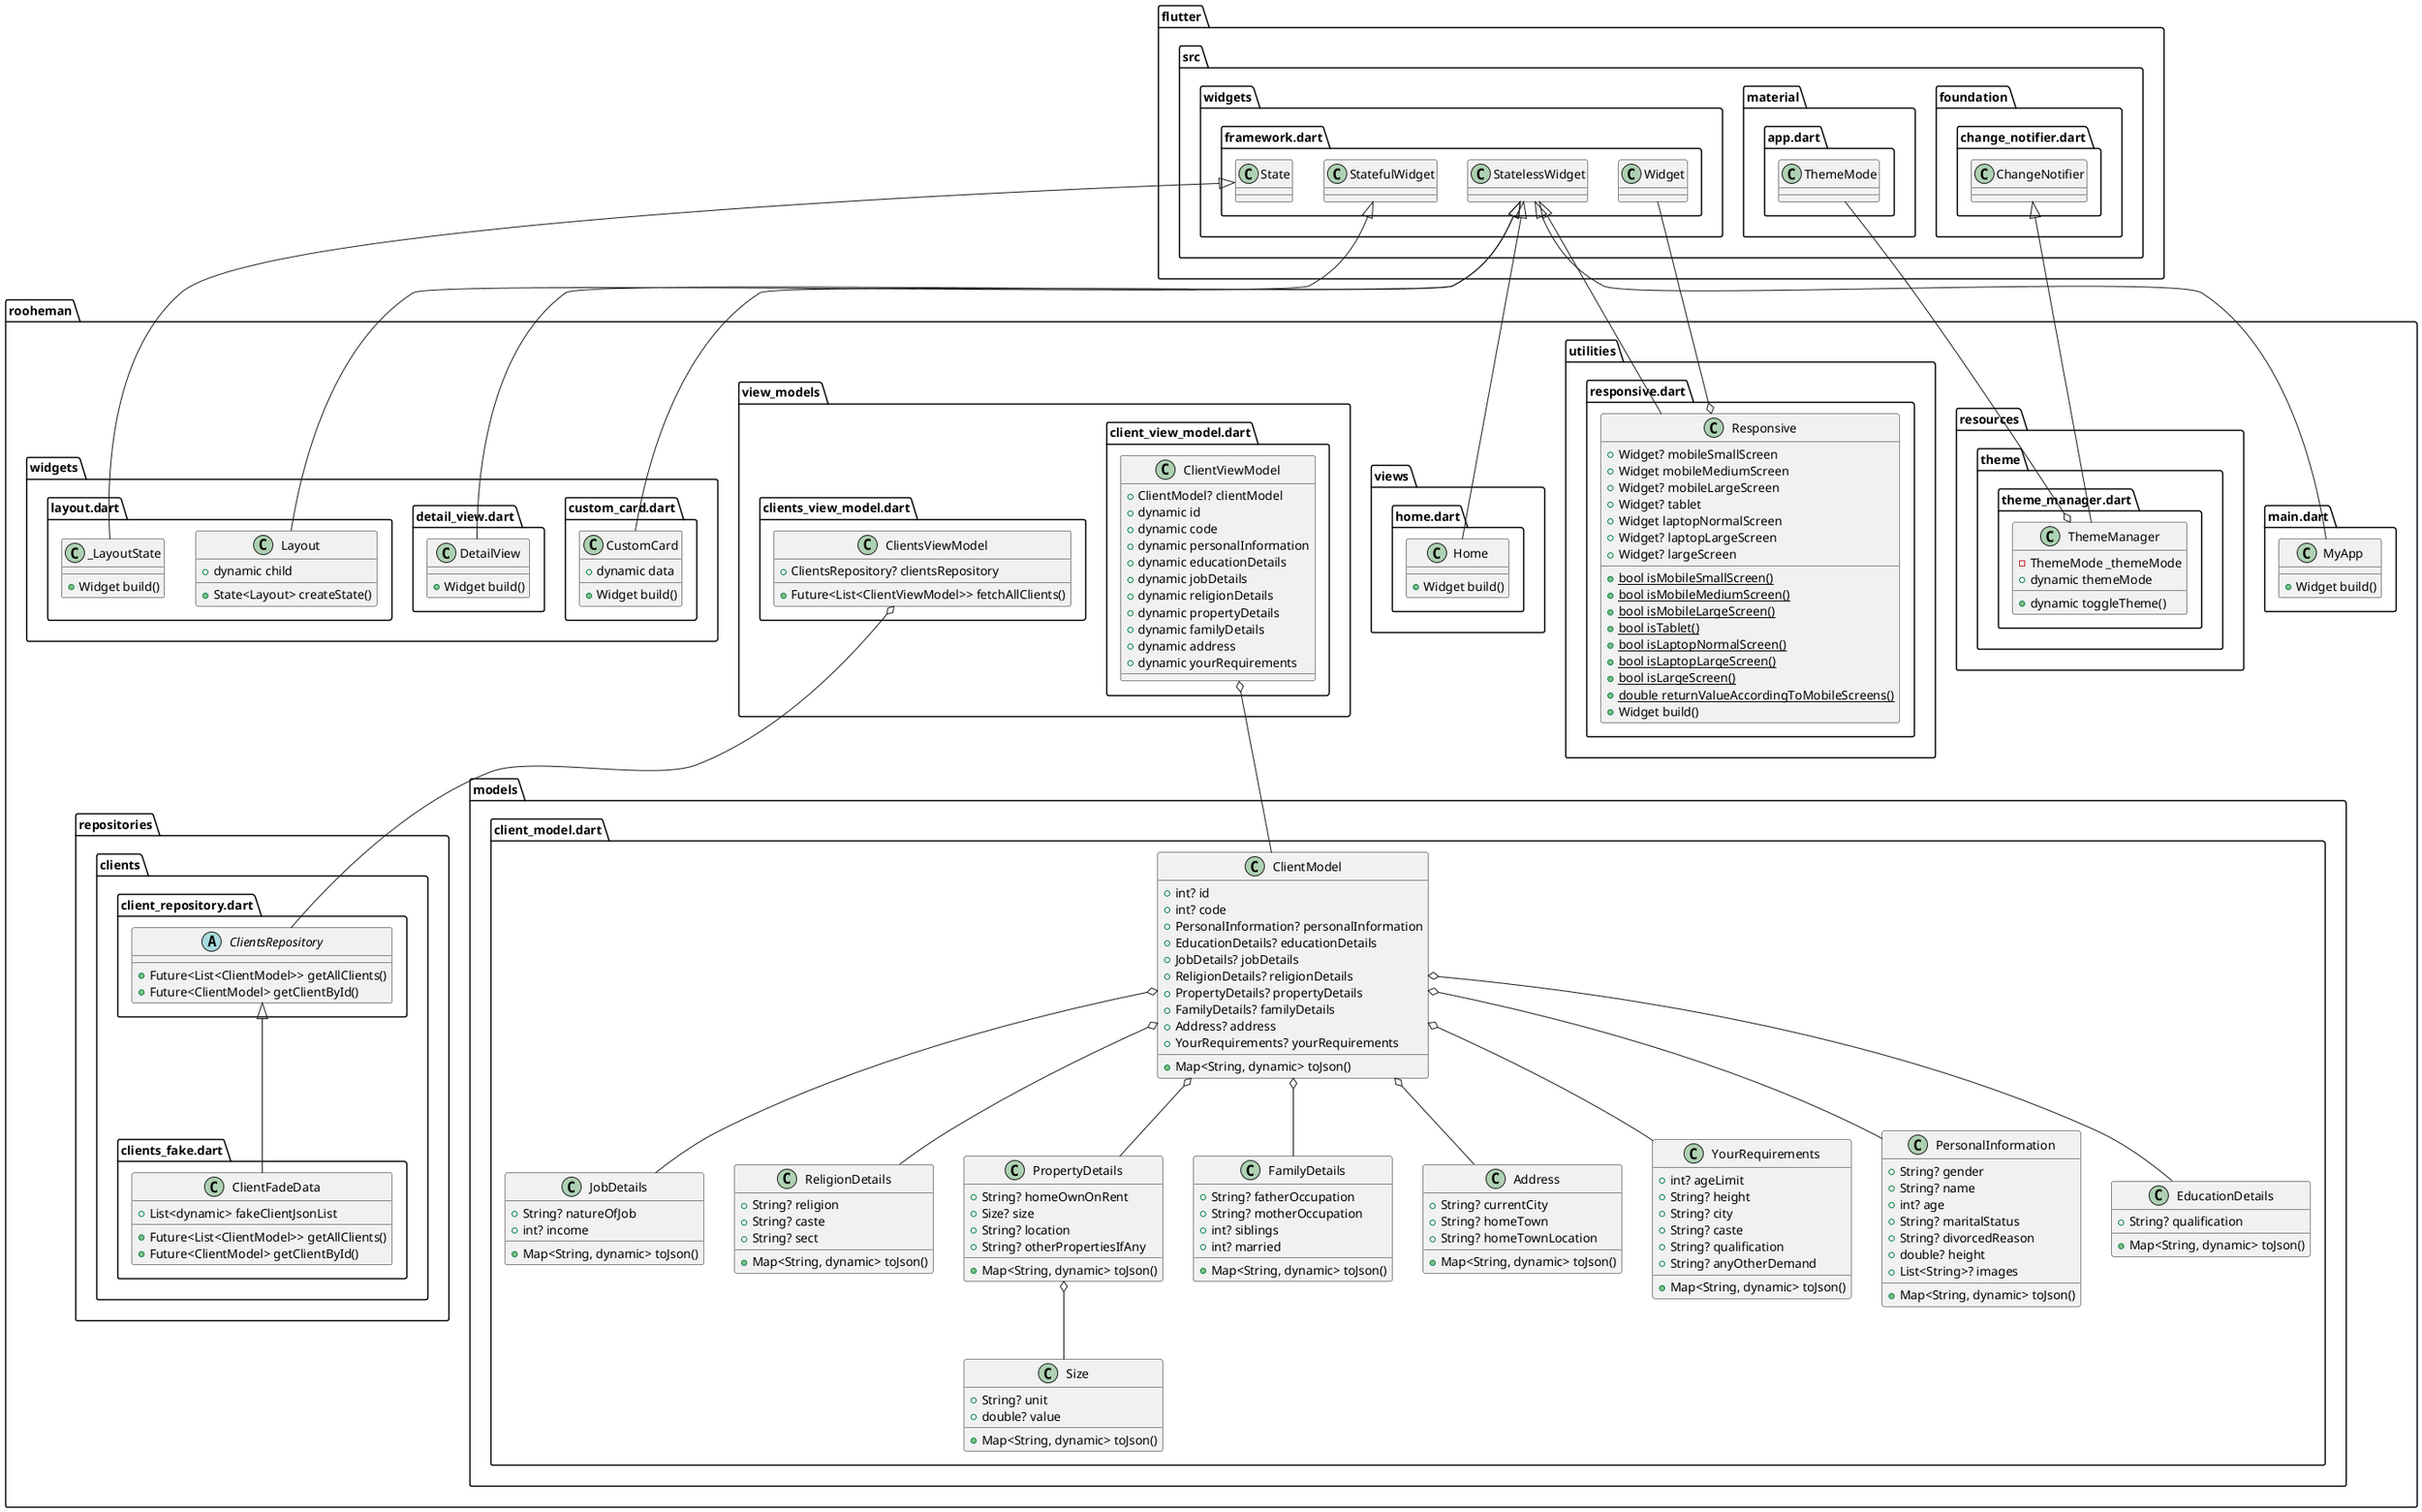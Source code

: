 @startuml mvvm
set namespaceSeparator ::

class "rooheman::main.dart::MyApp" {
  +Widget build()
}

"flutter::src::widgets::framework.dart::StatelessWidget" <|-- "rooheman::main.dart::MyApp"

class "rooheman::models::client_model.dart::ClientModel" {
  +int? id
  +int? code
  +PersonalInformation? personalInformation
  +EducationDetails? educationDetails
  +JobDetails? jobDetails
  +ReligionDetails? religionDetails
  +PropertyDetails? propertyDetails
  +FamilyDetails? familyDetails
  +Address? address
  +YourRequirements? yourRequirements
  +Map<String, dynamic> toJson()
}

"rooheman::models::client_model.dart::ClientModel" o-- "rooheman::models::client_model.dart::PersonalInformation"
"rooheman::models::client_model.dart::ClientModel" o-- "rooheman::models::client_model.dart::EducationDetails"
"rooheman::models::client_model.dart::ClientModel" o-- "rooheman::models::client_model.dart::JobDetails"
"rooheman::models::client_model.dart::ClientModel" o-- "rooheman::models::client_model.dart::ReligionDetails"
"rooheman::models::client_model.dart::ClientModel" o-- "rooheman::models::client_model.dart::PropertyDetails"
"rooheman::models::client_model.dart::ClientModel" o-- "rooheman::models::client_model.dart::FamilyDetails"
"rooheman::models::client_model.dart::ClientModel" o-- "rooheman::models::client_model.dart::Address"
"rooheman::models::client_model.dart::ClientModel" o-- "rooheman::models::client_model.dart::YourRequirements"

class "rooheman::models::client_model.dart::PersonalInformation" {
  +String? gender
  +String? name
  +int? age
  +String? maritalStatus
  +String? divorcedReason
  +double? height
  +List<String>? images
  +Map<String, dynamic> toJson()
}

class "rooheman::models::client_model.dart::EducationDetails" {
  +String? qualification
  +Map<String, dynamic> toJson()
}

class "rooheman::models::client_model.dart::JobDetails" {
  +String? natureOfJob
  +int? income
  +Map<String, dynamic> toJson()
}

class "rooheman::models::client_model.dart::ReligionDetails" {
  +String? religion
  +String? caste
  +String? sect
  +Map<String, dynamic> toJson()
}

class "rooheman::models::client_model.dart::PropertyDetails" {
  +String? homeOwnOnRent
  +Size? size
  +String? location
  +String? otherPropertiesIfAny
  +Map<String, dynamic> toJson()
}

"rooheman::models::client_model.dart::PropertyDetails" o-- "rooheman::models::client_model.dart::Size"

class "rooheman::models::client_model.dart::Size" {
  +String? unit
  +double? value
  +Map<String, dynamic> toJson()
}

class "rooheman::models::client_model.dart::FamilyDetails" {
  +String? fatherOccupation
  +String? motherOccupation
  +int? siblings
  +int? married
  +Map<String, dynamic> toJson()
}

class "rooheman::models::client_model.dart::Address" {
  +String? currentCity
  +String? homeTown
  +String? homeTownLocation
  +Map<String, dynamic> toJson()
}

class "rooheman::models::client_model.dart::YourRequirements" {
  +int? ageLimit
  +String? height
  +String? city
  +String? caste
  +String? qualification
  +String? anyOtherDemand
  +Map<String, dynamic> toJson()
}

class "rooheman::repositories::clients::clients_fake.dart::ClientFadeData" {
  +List<dynamic> fakeClientJsonList
  +Future<List<ClientModel>> getAllClients()
  +Future<ClientModel> getClientById()
}

"rooheman::repositories::clients::client_repository.dart::ClientsRepository" <|-- "rooheman::repositories::clients::clients_fake.dart::ClientFadeData"

abstract class "rooheman::repositories::clients::client_repository.dart::ClientsRepository" {
  +Future<List<ClientModel>> getAllClients()
  +Future<ClientModel> getClientById()
}

class "rooheman::resources::theme::theme_manager.dart::ThemeManager" {
  -ThemeMode _themeMode
  +dynamic themeMode
  +dynamic toggleTheme()
}

"rooheman::resources::theme::theme_manager.dart::ThemeManager" o-- "flutter::src::material::app.dart::ThemeMode"
"flutter::src::foundation::change_notifier.dart::ChangeNotifier" <|-- "rooheman::resources::theme::theme_manager.dart::ThemeManager"

class "rooheman::utilities::responsive.dart::Responsive" {
  +Widget? mobileSmallScreen
  +Widget mobileMediumScreen
  +Widget? mobileLargeScreen
  +Widget? tablet
  +Widget laptopNormalScreen
  +Widget? laptopLargeScreen
  +Widget? largeScreen
  {static} +bool isMobileSmallScreen()
  {static} +bool isMobileMediumScreen()
  {static} +bool isMobileLargeScreen()
  {static} +bool isTablet()
  {static} +bool isLaptopNormalScreen()
  {static} +bool isLaptopLargeScreen()
  {static} +bool isLargeScreen()
  {static} +double returnValueAccordingToMobileScreens()
  +Widget build()
}

"rooheman::utilities::responsive.dart::Responsive" o-- "flutter::src::widgets::framework.dart::Widget"
"flutter::src::widgets::framework.dart::StatelessWidget" <|-- "rooheman::utilities::responsive.dart::Responsive"

class "rooheman::views::home.dart::Home" {
  +Widget build()
}

"flutter::src::widgets::framework.dart::StatelessWidget" <|-- "rooheman::views::home.dart::Home"

class "rooheman::view_models::clients_view_model.dart::ClientsViewModel" {
  +ClientsRepository? clientsRepository
  +Future<List<ClientViewModel>> fetchAllClients()
}

"rooheman::view_models::clients_view_model.dart::ClientsViewModel" o-- "rooheman::repositories::clients::client_repository.dart::ClientsRepository"

class "rooheman::view_models::client_view_model.dart::ClientViewModel" {
  +ClientModel? clientModel
  +dynamic id
  +dynamic code
  +dynamic personalInformation
  +dynamic educationDetails
  +dynamic jobDetails
  +dynamic religionDetails
  +dynamic propertyDetails
  +dynamic familyDetails
  +dynamic address
  +dynamic yourRequirements
}

"rooheman::view_models::client_view_model.dart::ClientViewModel" o-- "rooheman::models::client_model.dart::ClientModel"

class "rooheman::widgets::custom_card.dart::CustomCard" {
  +dynamic data
  +Widget build()
}

"flutter::src::widgets::framework.dart::StatelessWidget" <|-- "rooheman::widgets::custom_card.dart::CustomCard"

class "rooheman::widgets::detail_view.dart::DetailView" {
  +Widget build()
}

"flutter::src::widgets::framework.dart::StatelessWidget" <|-- "rooheman::widgets::detail_view.dart::DetailView"

class "rooheman::widgets::layout.dart::Layout" {
  +dynamic child
  +State<Layout> createState()
}

"flutter::src::widgets::framework.dart::StatefulWidget" <|-- "rooheman::widgets::layout.dart::Layout"

class "rooheman::widgets::layout.dart::_LayoutState" {
  +Widget build()
}

"flutter::src::widgets::framework.dart::State" <|-- "rooheman::widgets::layout.dart::_LayoutState"


@enduml